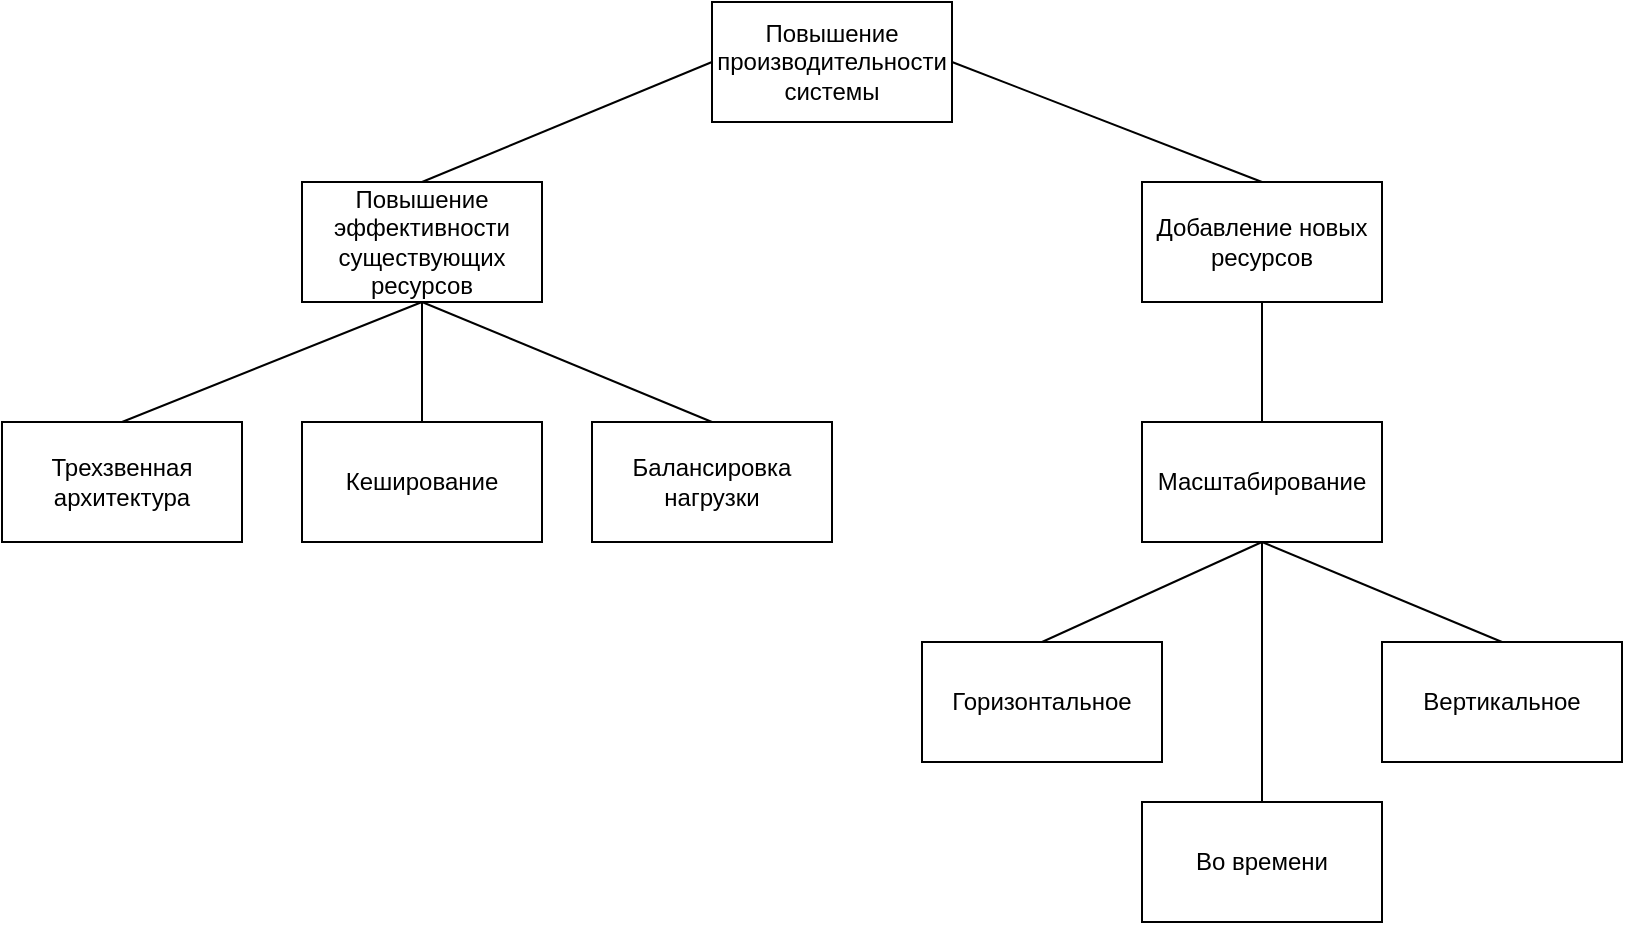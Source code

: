 <mxfile version="16.1.2" type="device" pages="7"><diagram id="30ZSaNVYOawfEBvSnBUx" name="classification"><mxGraphModel dx="1422" dy="912" grid="1" gridSize="10" guides="1" tooltips="1" connect="1" arrows="1" fold="1" page="1" pageScale="1" pageWidth="850" pageHeight="1100" math="0" shadow="0"><root><mxCell id="0"/><mxCell id="1" parent="0"/><mxCell id="QmZjwDpbj4AkSioI4LRN-1" value="Повышение производительности системы" style="rounded=0;whiteSpace=wrap;html=1;" vertex="1" parent="1"><mxGeometry x="365" y="130" width="120" height="60" as="geometry"/></mxCell><mxCell id="QmZjwDpbj4AkSioI4LRN-2" value="Повышение эффективности существующих ресурсов" style="rounded=0;whiteSpace=wrap;html=1;" vertex="1" parent="1"><mxGeometry x="160" y="220" width="120" height="60" as="geometry"/></mxCell><mxCell id="QmZjwDpbj4AkSioI4LRN-3" value="Добавление новых ресурсов" style="rounded=0;whiteSpace=wrap;html=1;" vertex="1" parent="1"><mxGeometry x="580" y="220" width="120" height="60" as="geometry"/></mxCell><mxCell id="QmZjwDpbj4AkSioI4LRN-4" value="Трехзвенная архитектура" style="rounded=0;whiteSpace=wrap;html=1;" vertex="1" parent="1"><mxGeometry x="10" y="340" width="120" height="60" as="geometry"/></mxCell><mxCell id="QmZjwDpbj4AkSioI4LRN-5" value="Кеширование" style="rounded=0;whiteSpace=wrap;html=1;" vertex="1" parent="1"><mxGeometry x="160" y="340" width="120" height="60" as="geometry"/></mxCell><mxCell id="QmZjwDpbj4AkSioI4LRN-6" value="Балансировка нагрузки" style="rounded=0;whiteSpace=wrap;html=1;" vertex="1" parent="1"><mxGeometry x="305" y="340" width="120" height="60" as="geometry"/></mxCell><mxCell id="QmZjwDpbj4AkSioI4LRN-7" value="" style="endArrow=none;html=1;rounded=0;entryX=0;entryY=0.5;entryDx=0;entryDy=0;exitX=0.5;exitY=0;exitDx=0;exitDy=0;" edge="1" parent="1" source="QmZjwDpbj4AkSioI4LRN-2" target="QmZjwDpbj4AkSioI4LRN-1"><mxGeometry width="50" height="50" relative="1" as="geometry"><mxPoint x="40" y="280" as="sourcePoint"/><mxPoint x="90" y="230" as="targetPoint"/></mxGeometry></mxCell><mxCell id="QmZjwDpbj4AkSioI4LRN-8" value="" style="endArrow=none;html=1;rounded=0;entryX=0.5;entryY=1;entryDx=0;entryDy=0;exitX=0.5;exitY=0;exitDx=0;exitDy=0;" edge="1" parent="1" source="QmZjwDpbj4AkSioI4LRN-4" target="QmZjwDpbj4AkSioI4LRN-2"><mxGeometry width="50" height="50" relative="1" as="geometry"><mxPoint x="210" y="230" as="sourcePoint"/><mxPoint x="375" y="170" as="targetPoint"/></mxGeometry></mxCell><mxCell id="QmZjwDpbj4AkSioI4LRN-9" value="" style="endArrow=none;html=1;rounded=0;exitX=0.5;exitY=0;exitDx=0;exitDy=0;entryX=0.5;entryY=1;entryDx=0;entryDy=0;" edge="1" parent="1" source="QmZjwDpbj4AkSioI4LRN-5" target="QmZjwDpbj4AkSioI4LRN-2"><mxGeometry width="50" height="50" relative="1" as="geometry"><mxPoint x="80" y="350" as="sourcePoint"/><mxPoint x="240" y="300" as="targetPoint"/></mxGeometry></mxCell><mxCell id="QmZjwDpbj4AkSioI4LRN-10" value="" style="endArrow=none;html=1;rounded=0;exitX=0.5;exitY=0;exitDx=0;exitDy=0;entryX=0.5;entryY=1;entryDx=0;entryDy=0;" edge="1" parent="1" source="QmZjwDpbj4AkSioI4LRN-6" target="QmZjwDpbj4AkSioI4LRN-2"><mxGeometry width="50" height="50" relative="1" as="geometry"><mxPoint x="230" y="350" as="sourcePoint"/><mxPoint x="210" y="290" as="targetPoint"/></mxGeometry></mxCell><mxCell id="QmZjwDpbj4AkSioI4LRN-11" value="Масштабирование" style="rounded=0;whiteSpace=wrap;html=1;" vertex="1" parent="1"><mxGeometry x="580" y="340" width="120" height="60" as="geometry"/></mxCell><mxCell id="QmZjwDpbj4AkSioI4LRN-12" value="Горизонтальное" style="rounded=0;whiteSpace=wrap;html=1;" vertex="1" parent="1"><mxGeometry x="470" y="450" width="120" height="60" as="geometry"/></mxCell><mxCell id="QmZjwDpbj4AkSioI4LRN-13" value="Вертикальное" style="rounded=0;whiteSpace=wrap;html=1;" vertex="1" parent="1"><mxGeometry x="700" y="450" width="120" height="60" as="geometry"/></mxCell><mxCell id="QmZjwDpbj4AkSioI4LRN-14" value="" style="endArrow=none;html=1;rounded=0;entryX=1;entryY=0.5;entryDx=0;entryDy=0;exitX=0.5;exitY=0;exitDx=0;exitDy=0;" edge="1" parent="1" source="QmZjwDpbj4AkSioI4LRN-3" target="QmZjwDpbj4AkSioI4LRN-1"><mxGeometry width="50" height="50" relative="1" as="geometry"><mxPoint x="470" y="320" as="sourcePoint"/><mxPoint x="520" y="270" as="targetPoint"/></mxGeometry></mxCell><mxCell id="QmZjwDpbj4AkSioI4LRN-15" value="" style="endArrow=none;html=1;rounded=0;entryX=0.5;entryY=1;entryDx=0;entryDy=0;exitX=0.5;exitY=0;exitDx=0;exitDy=0;" edge="1" parent="1" source="QmZjwDpbj4AkSioI4LRN-11" target="QmZjwDpbj4AkSioI4LRN-3"><mxGeometry width="50" height="50" relative="1" as="geometry"><mxPoint x="650" y="230" as="sourcePoint"/><mxPoint x="495" y="170" as="targetPoint"/></mxGeometry></mxCell><mxCell id="QmZjwDpbj4AkSioI4LRN-16" value="" style="endArrow=none;html=1;rounded=0;entryX=0.5;entryY=1;entryDx=0;entryDy=0;exitX=0.5;exitY=0;exitDx=0;exitDy=0;" edge="1" parent="1" source="QmZjwDpbj4AkSioI4LRN-12" target="QmZjwDpbj4AkSioI4LRN-11"><mxGeometry width="50" height="50" relative="1" as="geometry"><mxPoint x="650" y="350" as="sourcePoint"/><mxPoint x="650" y="290" as="targetPoint"/></mxGeometry></mxCell><mxCell id="QmZjwDpbj4AkSioI4LRN-17" value="" style="endArrow=none;html=1;rounded=0;entryX=0.5;entryY=1;entryDx=0;entryDy=0;exitX=0.5;exitY=0;exitDx=0;exitDy=0;" edge="1" parent="1" source="QmZjwDpbj4AkSioI4LRN-13" target="QmZjwDpbj4AkSioI4LRN-11"><mxGeometry width="50" height="50" relative="1" as="geometry"><mxPoint x="540" y="460" as="sourcePoint"/><mxPoint x="650" y="410" as="targetPoint"/></mxGeometry></mxCell><mxCell id="-uB8JEjFdFQk6hPfxke2-1" value="Во времени" style="rounded=0;whiteSpace=wrap;html=1;" vertex="1" parent="1"><mxGeometry x="580" y="530" width="120" height="60" as="geometry"/></mxCell><mxCell id="-uB8JEjFdFQk6hPfxke2-2" value="" style="endArrow=none;html=1;rounded=0;fontSize=13;entryX=0.5;entryY=1;entryDx=0;entryDy=0;exitX=0.5;exitY=0;exitDx=0;exitDy=0;" edge="1" parent="1" source="-uB8JEjFdFQk6hPfxke2-1" target="QmZjwDpbj4AkSioI4LRN-11"><mxGeometry width="50" height="50" relative="1" as="geometry"><mxPoint x="600" y="510" as="sourcePoint"/><mxPoint x="650" y="460" as="targetPoint"/></mxGeometry></mxCell></root></mxGraphModel></diagram><diagram id="MHEt5mUvhFMA-OvZ614k" name="3node(1)"><mxGraphModel dx="1422" dy="912" grid="1" gridSize="10" guides="1" tooltips="1" connect="1" arrows="1" fold="1" page="1" pageScale="1" pageWidth="850" pageHeight="1100" math="0" shadow="0"><root><mxCell id="f6GYhInQC1HmRFVER_dQ-0"/><mxCell id="f6GYhInQC1HmRFVER_dQ-1" parent="f6GYhInQC1HmRFVER_dQ-0"/><mxCell id="f6GYhInQC1HmRFVER_dQ-2" value="Клиент" style="whiteSpace=wrap;html=1;aspect=fixed;" vertex="1" parent="f6GYhInQC1HmRFVER_dQ-1"><mxGeometry x="140" y="156.25" width="82.5" height="82.5" as="geometry"/></mxCell><mxCell id="f6GYhInQC1HmRFVER_dQ-3" value="Сервер" style="whiteSpace=wrap;html=1;aspect=fixed;" vertex="1" parent="f6GYhInQC1HmRFVER_dQ-1"><mxGeometry x="330" y="155" width="85" height="85" as="geometry"/></mxCell><mxCell id="f6GYhInQC1HmRFVER_dQ-4" value="БД" style="shape=cylinder3;whiteSpace=wrap;html=1;boundedLbl=1;backgroundOutline=1;size=15;" vertex="1" parent="f6GYhInQC1HmRFVER_dQ-1"><mxGeometry x="520" y="150" width="70" height="90" as="geometry"/></mxCell><mxCell id="f6GYhInQC1HmRFVER_dQ-5" value="" style="endArrow=classic;html=1;rounded=0;exitX=1;exitY=0.25;exitDx=0;exitDy=0;entryX=0;entryY=0.25;entryDx=0;entryDy=0;" edge="1" parent="f6GYhInQC1HmRFVER_dQ-1" source="f6GYhInQC1HmRFVER_dQ-2" target="f6GYhInQC1HmRFVER_dQ-3"><mxGeometry width="50" height="50" relative="1" as="geometry"><mxPoint x="250" y="280" as="sourcePoint"/><mxPoint x="300" y="230" as="targetPoint"/></mxGeometry></mxCell><mxCell id="f6GYhInQC1HmRFVER_dQ-6" value="" style="endArrow=classic;html=1;rounded=0;exitX=1;exitY=0.25;exitDx=0;exitDy=0;entryX=0;entryY=0;entryDx=0;entryDy=27.5;entryPerimeter=0;" edge="1" parent="f6GYhInQC1HmRFVER_dQ-1" source="f6GYhInQC1HmRFVER_dQ-3" target="f6GYhInQC1HmRFVER_dQ-4"><mxGeometry width="50" height="50" relative="1" as="geometry"><mxPoint x="540" y="310" as="sourcePoint"/><mxPoint x="590" y="260" as="targetPoint"/></mxGeometry></mxCell><mxCell id="f6GYhInQC1HmRFVER_dQ-7" value="" style="endArrow=classic;html=1;rounded=0;exitX=-0.029;exitY=0.756;exitDx=0;exitDy=0;exitPerimeter=0;entryX=1;entryY=0.75;entryDx=0;entryDy=0;" edge="1" parent="f6GYhInQC1HmRFVER_dQ-1" source="f6GYhInQC1HmRFVER_dQ-4" target="f6GYhInQC1HmRFVER_dQ-3"><mxGeometry width="50" height="50" relative="1" as="geometry"><mxPoint x="380" y="350" as="sourcePoint"/><mxPoint x="430" y="300" as="targetPoint"/></mxGeometry></mxCell><mxCell id="f6GYhInQC1HmRFVER_dQ-8" value="" style="endArrow=classic;html=1;rounded=0;exitX=0;exitY=0.75;exitDx=0;exitDy=0;entryX=1;entryY=0.75;entryDx=0;entryDy=0;" edge="1" parent="f6GYhInQC1HmRFVER_dQ-1" source="f6GYhInQC1HmRFVER_dQ-3" target="f6GYhInQC1HmRFVER_dQ-2"><mxGeometry width="50" height="50" relative="1" as="geometry"><mxPoint x="320" y="330" as="sourcePoint"/><mxPoint x="300" y="300" as="targetPoint"/></mxGeometry></mxCell></root></mxGraphModel></diagram><diagram name="3node(2)" id="UBWAURZ12GaPsTk3fF7M"><mxGraphModel dx="1422" dy="912" grid="1" gridSize="10" guides="1" tooltips="1" connect="1" arrows="1" fold="1" page="1" pageScale="1" pageWidth="850" pageHeight="1100" math="0" shadow="0"><root><mxCell id="ko7k9ffGvxm701PG0XcV-0"/><mxCell id="ko7k9ffGvxm701PG0XcV-1" parent="ko7k9ffGvxm701PG0XcV-0"/><mxCell id="ko7k9ffGvxm701PG0XcV-4" value="БД" style="shape=cylinder3;whiteSpace=wrap;html=1;boundedLbl=1;backgroundOutline=1;size=15;" vertex="1" parent="ko7k9ffGvxm701PG0XcV-1"><mxGeometry x="680" y="152.5" width="70" height="90" as="geometry"/></mxCell><mxCell id="ko7k9ffGvxm701PG0XcV-5" value="" style="endArrow=classic;html=1;rounded=0;exitX=1;exitY=0.25;exitDx=0;exitDy=0;entryX=0;entryY=0.25;entryDx=0;entryDy=0;" edge="1" parent="ko7k9ffGvxm701PG0XcV-1" source="ko7k9ffGvxm701PG0XcV-10" target="ko7k9ffGvxm701PG0XcV-9"><mxGeometry width="50" height="50" relative="1" as="geometry"><mxPoint x="222.5" y="190.625" as="sourcePoint"/><mxPoint x="300" y="230" as="targetPoint"/></mxGeometry></mxCell><mxCell id="ko7k9ffGvxm701PG0XcV-6" value="" style="endArrow=classic;html=1;rounded=0;exitX=1;exitY=0.25;exitDx=0;exitDy=0;entryX=0;entryY=0;entryDx=0;entryDy=27.5;entryPerimeter=0;" edge="1" parent="ko7k9ffGvxm701PG0XcV-1" target="ko7k9ffGvxm701PG0XcV-4"><mxGeometry width="50" height="50" relative="1" as="geometry"><mxPoint x="575" y="181.25" as="sourcePoint"/><mxPoint x="750" y="258.75" as="targetPoint"/></mxGeometry></mxCell><mxCell id="ko7k9ffGvxm701PG0XcV-7" value="" style="endArrow=classic;html=1;rounded=0;exitX=0;exitY=0.761;exitDx=0;exitDy=0;exitPerimeter=0;entryX=1;entryY=0.75;entryDx=0;entryDy=0;" edge="1" parent="ko7k9ffGvxm701PG0XcV-1" source="ko7k9ffGvxm701PG0XcV-4" target="ko7k9ffGvxm701PG0XcV-14"><mxGeometry width="50" height="50" relative="1" as="geometry"><mxPoint x="540" y="348.75" as="sourcePoint"/><mxPoint x="575" y="218.75" as="targetPoint"/></mxGeometry></mxCell><mxCell id="ko7k9ffGvxm701PG0XcV-8" value="" style="endArrow=classic;html=1;rounded=0;entryX=1;entryY=0.75;entryDx=0;entryDy=0;exitX=0;exitY=0.75;exitDx=0;exitDy=0;" edge="1" parent="ko7k9ffGvxm701PG0XcV-1" source="ko7k9ffGvxm701PG0XcV-14" target="ko7k9ffGvxm701PG0XcV-9"><mxGeometry width="50" height="50" relative="1" as="geometry"><mxPoint x="500" y="218.75" as="sourcePoint"/><mxPoint x="222.5" y="231.875" as="targetPoint"/></mxGeometry></mxCell><mxCell id="ko7k9ffGvxm701PG0XcV-9" value="Фроненд" style="whiteSpace=wrap;html=1;aspect=fixed;" vertex="1" parent="ko7k9ffGvxm701PG0XcV-1"><mxGeometry x="310" y="157.5" width="80" height="80" as="geometry"/></mxCell><mxCell id="ko7k9ffGvxm701PG0XcV-10" value="Клиент" style="whiteSpace=wrap;html=1;aspect=fixed;" vertex="1" parent="ko7k9ffGvxm701PG0XcV-1"><mxGeometry x="140" y="158.75" width="80" height="80" as="geometry"/></mxCell><mxCell id="ko7k9ffGvxm701PG0XcV-11" value="" style="endArrow=classic;html=1;rounded=0;exitX=0;exitY=0.75;exitDx=0;exitDy=0;entryX=1;entryY=0.75;entryDx=0;entryDy=0;" edge="1" parent="ko7k9ffGvxm701PG0XcV-1" source="ko7k9ffGvxm701PG0XcV-9" target="ko7k9ffGvxm701PG0XcV-10"><mxGeometry width="50" height="50" relative="1" as="geometry"><mxPoint x="230" y="188.75" as="sourcePoint"/><mxPoint x="320" y="187.5" as="targetPoint"/></mxGeometry></mxCell><mxCell id="ko7k9ffGvxm701PG0XcV-13" value="" style="endArrow=classic;html=1;rounded=0;exitX=1;exitY=0.25;exitDx=0;exitDy=0;entryX=0;entryY=0.25;entryDx=0;entryDy=0;" edge="1" parent="ko7k9ffGvxm701PG0XcV-1" source="ko7k9ffGvxm701PG0XcV-9" target="ko7k9ffGvxm701PG0XcV-14"><mxGeometry width="50" height="50" relative="1" as="geometry"><mxPoint x="320" y="227.5" as="sourcePoint"/><mxPoint x="500" y="181.25" as="targetPoint"/></mxGeometry></mxCell><mxCell id="ko7k9ffGvxm701PG0XcV-14" value="Бекенд" style="whiteSpace=wrap;html=1;aspect=fixed;" vertex="1" parent="ko7k9ffGvxm701PG0XcV-1"><mxGeometry x="500" y="158.75" width="80" height="80" as="geometry"/></mxCell></root></mxGraphModel></diagram><diagram name="3node(3)" id="hHgTv-SwNx-pnAtJZpWS"><mxGraphModel dx="1422" dy="912" grid="1" gridSize="10" guides="1" tooltips="1" connect="1" arrows="1" fold="1" page="1" pageScale="1" pageWidth="850" pageHeight="1100" math="0" shadow="0"><root><mxCell id="Cq-p2CzxrcsYl9bU-_aI-0"/><mxCell id="Cq-p2CzxrcsYl9bU-_aI-1" parent="Cq-p2CzxrcsYl9bU-_aI-0"/><mxCell id="Cq-p2CzxrcsYl9bU-_aI-2" value="БД" style="shape=cylinder3;whiteSpace=wrap;html=1;boundedLbl=1;backgroundOutline=1;size=15;" vertex="1" parent="Cq-p2CzxrcsYl9bU-_aI-1"><mxGeometry x="680" y="152.5" width="70" height="90" as="geometry"/></mxCell><mxCell id="Cq-p2CzxrcsYl9bU-_aI-3" value="" style="endArrow=classic;html=1;rounded=0;exitX=1;exitY=0.25;exitDx=0;exitDy=0;entryX=0;entryY=0.25;entryDx=0;entryDy=0;" edge="1" parent="Cq-p2CzxrcsYl9bU-_aI-1" source="Cq-p2CzxrcsYl9bU-_aI-8" target="Cq-p2CzxrcsYl9bU-_aI-7"><mxGeometry width="50" height="50" relative="1" as="geometry"><mxPoint x="222.5" y="190.625" as="sourcePoint"/><mxPoint x="300" y="230" as="targetPoint"/></mxGeometry></mxCell><mxCell id="Cq-p2CzxrcsYl9bU-_aI-4" value="" style="endArrow=classic;html=1;rounded=0;exitX=1;exitY=0.25;exitDx=0;exitDy=0;entryX=0;entryY=0;entryDx=0;entryDy=27.5;entryPerimeter=0;" edge="1" parent="Cq-p2CzxrcsYl9bU-_aI-1" target="Cq-p2CzxrcsYl9bU-_aI-2"><mxGeometry width="50" height="50" relative="1" as="geometry"><mxPoint x="575" y="181.25" as="sourcePoint"/><mxPoint x="750" y="258.75" as="targetPoint"/></mxGeometry></mxCell><mxCell id="Cq-p2CzxrcsYl9bU-_aI-5" value="" style="endArrow=classic;html=1;rounded=0;exitX=0;exitY=0.761;exitDx=0;exitDy=0;exitPerimeter=0;entryX=1;entryY=0.75;entryDx=0;entryDy=0;" edge="1" parent="Cq-p2CzxrcsYl9bU-_aI-1" source="Cq-p2CzxrcsYl9bU-_aI-2" target="Cq-p2CzxrcsYl9bU-_aI-11"><mxGeometry width="50" height="50" relative="1" as="geometry"><mxPoint x="540" y="348.75" as="sourcePoint"/><mxPoint x="575" y="218.75" as="targetPoint"/></mxGeometry></mxCell><mxCell id="Cq-p2CzxrcsYl9bU-_aI-6" value="" style="endArrow=classic;html=1;rounded=0;entryX=1;entryY=0.75;entryDx=0;entryDy=0;exitX=0;exitY=0.75;exitDx=0;exitDy=0;" edge="1" parent="Cq-p2CzxrcsYl9bU-_aI-1" source="Cq-p2CzxrcsYl9bU-_aI-11" target="Cq-p2CzxrcsYl9bU-_aI-7"><mxGeometry width="50" height="50" relative="1" as="geometry"><mxPoint x="500" y="218.75" as="sourcePoint"/><mxPoint x="222.5" y="231.875" as="targetPoint"/></mxGeometry></mxCell><mxCell id="Cq-p2CzxrcsYl9bU-_aI-7" value="Фроненд" style="whiteSpace=wrap;html=1;aspect=fixed;" vertex="1" parent="Cq-p2CzxrcsYl9bU-_aI-1"><mxGeometry x="310" y="157.5" width="80" height="80" as="geometry"/></mxCell><mxCell id="Cq-p2CzxrcsYl9bU-_aI-8" value="Клиент" style="whiteSpace=wrap;html=1;aspect=fixed;" vertex="1" parent="Cq-p2CzxrcsYl9bU-_aI-1"><mxGeometry x="140" y="158.75" width="80" height="80" as="geometry"/></mxCell><mxCell id="Cq-p2CzxrcsYl9bU-_aI-9" value="" style="endArrow=classic;html=1;rounded=0;exitX=0;exitY=0.75;exitDx=0;exitDy=0;entryX=1;entryY=0.75;entryDx=0;entryDy=0;" edge="1" parent="Cq-p2CzxrcsYl9bU-_aI-1" source="Cq-p2CzxrcsYl9bU-_aI-7" target="Cq-p2CzxrcsYl9bU-_aI-8"><mxGeometry width="50" height="50" relative="1" as="geometry"><mxPoint x="230" y="188.75" as="sourcePoint"/><mxPoint x="320" y="187.5" as="targetPoint"/></mxGeometry></mxCell><mxCell id="Cq-p2CzxrcsYl9bU-_aI-10" value="" style="endArrow=classic;html=1;rounded=0;exitX=1;exitY=0.25;exitDx=0;exitDy=0;entryX=0;entryY=0.25;entryDx=0;entryDy=0;" edge="1" parent="Cq-p2CzxrcsYl9bU-_aI-1" source="Cq-p2CzxrcsYl9bU-_aI-7" target="Cq-p2CzxrcsYl9bU-_aI-11"><mxGeometry width="50" height="50" relative="1" as="geometry"><mxPoint x="320" y="227.5" as="sourcePoint"/><mxPoint x="500" y="181.25" as="targetPoint"/></mxGeometry></mxCell><mxCell id="Cq-p2CzxrcsYl9bU-_aI-11" value="Бекенд" style="whiteSpace=wrap;html=1;aspect=fixed;" vertex="1" parent="Cq-p2CzxrcsYl9bU-_aI-1"><mxGeometry x="500" y="158.75" width="80" height="80" as="geometry"/></mxCell><mxCell id="Cq-p2CzxrcsYl9bU-_aI-12" value="Бекенд" style="whiteSpace=wrap;html=1;aspect=fixed;" vertex="1" parent="Cq-p2CzxrcsYl9bU-_aI-1"><mxGeometry x="500" y="280" width="80" height="80" as="geometry"/></mxCell><mxCell id="Cq-p2CzxrcsYl9bU-_aI-13" value="Бекенд" style="whiteSpace=wrap;html=1;aspect=fixed;" vertex="1" parent="Cq-p2CzxrcsYl9bU-_aI-1"><mxGeometry x="500" y="40" width="80" height="80" as="geometry"/></mxCell><mxCell id="Cq-p2CzxrcsYl9bU-_aI-14" value="" style="endArrow=classic;html=1;rounded=0;entryX=0;entryY=0.25;entryDx=0;entryDy=0;exitX=1;exitY=0.25;exitDx=0;exitDy=0;" edge="1" parent="Cq-p2CzxrcsYl9bU-_aI-1" source="Cq-p2CzxrcsYl9bU-_aI-7" target="Cq-p2CzxrcsYl9bU-_aI-13"><mxGeometry width="50" height="50" relative="1" as="geometry"><mxPoint x="240" y="110" as="sourcePoint"/><mxPoint x="290" y="60" as="targetPoint"/></mxGeometry></mxCell><mxCell id="Cq-p2CzxrcsYl9bU-_aI-15" value="" style="endArrow=classic;html=1;rounded=0;exitX=0;exitY=0.75;exitDx=0;exitDy=0;entryX=1;entryY=0.75;entryDx=0;entryDy=0;" edge="1" parent="Cq-p2CzxrcsYl9bU-_aI-1" source="Cq-p2CzxrcsYl9bU-_aI-13" target="Cq-p2CzxrcsYl9bU-_aI-7"><mxGeometry width="50" height="50" relative="1" as="geometry"><mxPoint x="330" y="130" as="sourcePoint"/><mxPoint x="380" y="80" as="targetPoint"/></mxGeometry></mxCell><mxCell id="Cq-p2CzxrcsYl9bU-_aI-16" value="" style="endArrow=classic;html=1;rounded=0;exitX=0;exitY=0.75;exitDx=0;exitDy=0;entryX=1;entryY=0.75;entryDx=0;entryDy=0;" edge="1" parent="Cq-p2CzxrcsYl9bU-_aI-1" source="Cq-p2CzxrcsYl9bU-_aI-12" target="Cq-p2CzxrcsYl9bU-_aI-7"><mxGeometry width="50" height="50" relative="1" as="geometry"><mxPoint x="510" y="110" as="sourcePoint"/><mxPoint x="400" y="227.5" as="targetPoint"/></mxGeometry></mxCell><mxCell id="Cq-p2CzxrcsYl9bU-_aI-17" value="" style="endArrow=classic;html=1;rounded=0;exitX=1;exitY=0.25;exitDx=0;exitDy=0;entryX=0;entryY=0.25;entryDx=0;entryDy=0;" edge="1" parent="Cq-p2CzxrcsYl9bU-_aI-1" source="Cq-p2CzxrcsYl9bU-_aI-7" target="Cq-p2CzxrcsYl9bU-_aI-12"><mxGeometry width="50" height="50" relative="1" as="geometry"><mxPoint x="510" y="350" as="sourcePoint"/><mxPoint x="400" y="227.5" as="targetPoint"/></mxGeometry></mxCell><mxCell id="Cq-p2CzxrcsYl9bU-_aI-18" value="" style="endArrow=classic;html=1;rounded=0;exitX=1;exitY=0.25;exitDx=0;exitDy=0;entryX=0.145;entryY=1;entryDx=0;entryDy=-4.35;entryPerimeter=0;" edge="1" parent="Cq-p2CzxrcsYl9bU-_aI-1" source="Cq-p2CzxrcsYl9bU-_aI-12" target="Cq-p2CzxrcsYl9bU-_aI-2"><mxGeometry width="50" height="50" relative="1" as="geometry"><mxPoint x="690" y="390" as="sourcePoint"/><mxPoint x="740" y="340" as="targetPoint"/></mxGeometry></mxCell><mxCell id="Cq-p2CzxrcsYl9bU-_aI-19" value="" style="endArrow=classic;html=1;rounded=0;exitX=0.855;exitY=1;exitDx=0;exitDy=-4.35;entryX=1;entryY=0.75;entryDx=0;entryDy=0;exitPerimeter=0;" edge="1" parent="Cq-p2CzxrcsYl9bU-_aI-1" source="Cq-p2CzxrcsYl9bU-_aI-2" target="Cq-p2CzxrcsYl9bU-_aI-12"><mxGeometry width="50" height="50" relative="1" as="geometry"><mxPoint x="590" y="310" as="sourcePoint"/><mxPoint x="700.15" y="248.15" as="targetPoint"/></mxGeometry></mxCell><mxCell id="Cq-p2CzxrcsYl9bU-_aI-20" value="" style="endArrow=classic;html=1;rounded=0;exitX=1;exitY=0.75;exitDx=0;exitDy=0;entryX=0.145;entryY=0;entryDx=0;entryDy=4.35;entryPerimeter=0;" edge="1" parent="Cq-p2CzxrcsYl9bU-_aI-1" source="Cq-p2CzxrcsYl9bU-_aI-13" target="Cq-p2CzxrcsYl9bU-_aI-2"><mxGeometry width="50" height="50" relative="1" as="geometry"><mxPoint x="749.85" y="248.15" as="sourcePoint"/><mxPoint x="590" y="350" as="targetPoint"/></mxGeometry></mxCell><mxCell id="Cq-p2CzxrcsYl9bU-_aI-21" value="" style="endArrow=classic;html=1;rounded=0;exitX=0.855;exitY=0;exitDx=0;exitDy=4.35;entryX=1;entryY=0.25;entryDx=0;entryDy=0;exitPerimeter=0;" edge="1" parent="Cq-p2CzxrcsYl9bU-_aI-1" source="Cq-p2CzxrcsYl9bU-_aI-2" target="Cq-p2CzxrcsYl9bU-_aI-13"><mxGeometry width="50" height="50" relative="1" as="geometry"><mxPoint x="590" y="110" as="sourcePoint"/><mxPoint x="700.15" y="166.85" as="targetPoint"/></mxGeometry></mxCell></root></mxGraphModel></diagram><diagram id="GB28LW2tJ0_g-vHvT_Bh" name="3node(4)"><mxGraphModel dx="1422" dy="912" grid="1" gridSize="10" guides="1" tooltips="1" connect="1" arrows="1" fold="1" page="1" pageScale="1" pageWidth="850" pageHeight="1100" math="0" shadow="0"><root><mxCell id="V2PZ8LRysDSEIGEfGLEO-0"/><mxCell id="V2PZ8LRysDSEIGEfGLEO-1" parent="V2PZ8LRysDSEIGEfGLEO-0"/><mxCell id="YaDD2zD3YKJ6v2RwiPZf-0" value="Методы балансировки нагрузки" style="rounded=0;whiteSpace=wrap;html=1;" vertex="1" parent="V2PZ8LRysDSEIGEfGLEO-1"><mxGeometry x="375" y="130" width="120" height="60" as="geometry"/></mxCell><mxCell id="YaDD2zD3YKJ6v2RwiPZf-1" value="Динамические" style="rounded=0;whiteSpace=wrap;html=1;" vertex="1" parent="V2PZ8LRysDSEIGEfGLEO-1"><mxGeometry x="170" y="220" width="120" height="60" as="geometry"/></mxCell><mxCell id="YaDD2zD3YKJ6v2RwiPZf-3" value="Стратегия заявок" style="rounded=0;whiteSpace=wrap;html=1;" vertex="1" parent="V2PZ8LRysDSEIGEfGLEO-1"><mxGeometry x="20" y="340" width="120" height="60" as="geometry"/></mxCell><mxCell id="YaDD2zD3YKJ6v2RwiPZf-4" value="Стратегия отбора" style="rounded=0;whiteSpace=wrap;html=1;" vertex="1" parent="V2PZ8LRysDSEIGEfGLEO-1"><mxGeometry x="70" y="440" width="120" height="60" as="geometry"/></mxCell><mxCell id="YaDD2zD3YKJ6v2RwiPZf-5" value="Стратегия порога" style="rounded=0;whiteSpace=wrap;html=1;" vertex="1" parent="V2PZ8LRysDSEIGEfGLEO-1"><mxGeometry x="315" y="340" width="120" height="60" as="geometry"/></mxCell><mxCell id="YaDD2zD3YKJ6v2RwiPZf-6" value="" style="endArrow=none;html=1;rounded=0;entryX=0;entryY=0.5;entryDx=0;entryDy=0;exitX=0.5;exitY=0;exitDx=0;exitDy=0;" edge="1" parent="V2PZ8LRysDSEIGEfGLEO-1" source="YaDD2zD3YKJ6v2RwiPZf-1" target="YaDD2zD3YKJ6v2RwiPZf-0"><mxGeometry width="50" height="50" relative="1" as="geometry"><mxPoint x="50" y="280" as="sourcePoint"/><mxPoint x="100" y="230" as="targetPoint"/></mxGeometry></mxCell><mxCell id="YaDD2zD3YKJ6v2RwiPZf-7" value="" style="endArrow=none;html=1;rounded=0;entryX=0.5;entryY=1;entryDx=0;entryDy=0;exitX=0.5;exitY=0;exitDx=0;exitDy=0;" edge="1" parent="V2PZ8LRysDSEIGEfGLEO-1" source="YaDD2zD3YKJ6v2RwiPZf-3" target="YaDD2zD3YKJ6v2RwiPZf-1"><mxGeometry width="50" height="50" relative="1" as="geometry"><mxPoint x="220" y="230" as="sourcePoint"/><mxPoint x="385" y="170" as="targetPoint"/></mxGeometry></mxCell><mxCell id="YaDD2zD3YKJ6v2RwiPZf-8" value="" style="endArrow=none;html=1;rounded=0;exitX=0.5;exitY=0;exitDx=0;exitDy=0;entryX=0.5;entryY=1;entryDx=0;entryDy=0;" edge="1" parent="V2PZ8LRysDSEIGEfGLEO-1" source="YaDD2zD3YKJ6v2RwiPZf-4" target="YaDD2zD3YKJ6v2RwiPZf-1"><mxGeometry width="50" height="50" relative="1" as="geometry"><mxPoint x="90" y="350" as="sourcePoint"/><mxPoint x="250" y="300" as="targetPoint"/></mxGeometry></mxCell><mxCell id="YaDD2zD3YKJ6v2RwiPZf-9" value="" style="endArrow=none;html=1;rounded=0;exitX=0.5;exitY=0;exitDx=0;exitDy=0;entryX=0.5;entryY=1;entryDx=0;entryDy=0;" edge="1" parent="V2PZ8LRysDSEIGEfGLEO-1" source="YaDD2zD3YKJ6v2RwiPZf-5" target="YaDD2zD3YKJ6v2RwiPZf-1"><mxGeometry width="50" height="50" relative="1" as="geometry"><mxPoint x="240" y="350" as="sourcePoint"/><mxPoint x="220" y="290" as="targetPoint"/></mxGeometry></mxCell><mxCell id="YaDD2zD3YKJ6v2RwiPZf-10" value="Статические" style="rounded=0;whiteSpace=wrap;html=1;" vertex="1" parent="V2PZ8LRysDSEIGEfGLEO-1"><mxGeometry x="590" y="230" width="120" height="60" as="geometry"/></mxCell><mxCell id="YaDD2zD3YKJ6v2RwiPZf-11" value="Детерминированные" style="rounded=0;whiteSpace=wrap;html=1;" vertex="1" parent="V2PZ8LRysDSEIGEfGLEO-1"><mxGeometry x="480" y="340" width="120" height="60" as="geometry"/></mxCell><mxCell id="YaDD2zD3YKJ6v2RwiPZf-12" value="Вепроятностные" style="rounded=0;whiteSpace=wrap;html=1;" vertex="1" parent="V2PZ8LRysDSEIGEfGLEO-1"><mxGeometry x="710" y="340" width="120" height="60" as="geometry"/></mxCell><mxCell id="YaDD2zD3YKJ6v2RwiPZf-13" value="" style="endArrow=none;html=1;rounded=0;entryX=1;entryY=0.5;entryDx=0;entryDy=0;exitX=0.5;exitY=0;exitDx=0;exitDy=0;" edge="1" parent="V2PZ8LRysDSEIGEfGLEO-1" source="YaDD2zD3YKJ6v2RwiPZf-10" target="YaDD2zD3YKJ6v2RwiPZf-0"><mxGeometry width="50" height="50" relative="1" as="geometry"><mxPoint x="650" y="220" as="sourcePoint"/><mxPoint x="530" y="270" as="targetPoint"/></mxGeometry></mxCell><mxCell id="YaDD2zD3YKJ6v2RwiPZf-15" value="" style="endArrow=none;html=1;rounded=0;entryX=0.5;entryY=1;entryDx=0;entryDy=0;exitX=0.5;exitY=0;exitDx=0;exitDy=0;" edge="1" parent="V2PZ8LRysDSEIGEfGLEO-1" source="YaDD2zD3YKJ6v2RwiPZf-11" target="YaDD2zD3YKJ6v2RwiPZf-10"><mxGeometry width="50" height="50" relative="1" as="geometry"><mxPoint x="660" y="240" as="sourcePoint"/><mxPoint x="660" y="180" as="targetPoint"/></mxGeometry></mxCell><mxCell id="YaDD2zD3YKJ6v2RwiPZf-16" value="" style="endArrow=none;html=1;rounded=0;entryX=0.5;entryY=1;entryDx=0;entryDy=0;exitX=0.5;exitY=0;exitDx=0;exitDy=0;" edge="1" parent="V2PZ8LRysDSEIGEfGLEO-1" source="YaDD2zD3YKJ6v2RwiPZf-12" target="YaDD2zD3YKJ6v2RwiPZf-10"><mxGeometry width="50" height="50" relative="1" as="geometry"><mxPoint x="550" y="350" as="sourcePoint"/><mxPoint x="660" y="300" as="targetPoint"/></mxGeometry></mxCell><mxCell id="YaDD2zD3YKJ6v2RwiPZf-17" value="Жадная" style="rounded=0;whiteSpace=wrap;html=1;" vertex="1" parent="V2PZ8LRysDSEIGEfGLEO-1"><mxGeometry x="240" y="440" width="120" height="60" as="geometry"/></mxCell><mxCell id="YaDD2zD3YKJ6v2RwiPZf-18" value="" style="endArrow=none;html=1;rounded=0;entryX=0.5;entryY=1;entryDx=0;entryDy=0;exitX=0.5;exitY=0;exitDx=0;exitDy=0;" edge="1" parent="V2PZ8LRysDSEIGEfGLEO-1" source="YaDD2zD3YKJ6v2RwiPZf-17" target="YaDD2zD3YKJ6v2RwiPZf-1"><mxGeometry width="50" height="50" relative="1" as="geometry"><mxPoint x="220" y="440" as="sourcePoint"/><mxPoint x="270" y="390" as="targetPoint"/></mxGeometry></mxCell></root></mxGraphModel></diagram><diagram id="YT9o_AXnZUu3_XiFcrP8" name="caching1"><mxGraphModel dx="1422" dy="912" grid="1" gridSize="10" guides="1" tooltips="1" connect="1" arrows="1" fold="1" page="1" pageScale="1" pageWidth="850" pageHeight="1100" math="0" shadow="0"><root><mxCell id="ffqGV6ghs7KTueAKEk_J-0"/><mxCell id="ffqGV6ghs7KTueAKEk_J-1" parent="ffqGV6ghs7KTueAKEk_J-0"/><mxCell id="ffqGV6ghs7KTueAKEk_J-2" value="Программа запращивает данные" style="rounded=0;whiteSpace=wrap;html=1;" vertex="1" parent="ffqGV6ghs7KTueAKEk_J-1"><mxGeometry x="365" y="180" width="120" height="60" as="geometry"/></mxCell><mxCell id="ffqGV6ghs7KTueAKEk_J-3" value="Запрос элемента кеш" style="rounded=0;whiteSpace=wrap;html=1;" vertex="1" parent="ffqGV6ghs7KTueAKEk_J-1"><mxGeometry x="365" y="270" width="120" height="60" as="geometry"/></mxCell><mxCell id="ffqGV6ghs7KTueAKEk_J-4" value="Есть значение в &lt;br&gt;кеше?" style="rhombus;whiteSpace=wrap;html=1;" vertex="1" parent="ffqGV6ghs7KTueAKEk_J-1"><mxGeometry x="350" y="380" width="150" height="80" as="geometry"/></mxCell><mxCell id="ffqGV6ghs7KTueAKEk_J-5" value="" style="endArrow=none;html=1;rounded=0;entryX=0.5;entryY=1;entryDx=0;entryDy=0;exitX=0.5;exitY=0;exitDx=0;exitDy=0;" edge="1" parent="ffqGV6ghs7KTueAKEk_J-1" source="ffqGV6ghs7KTueAKEk_J-3" target="ffqGV6ghs7KTueAKEk_J-2"><mxGeometry width="50" height="50" relative="1" as="geometry"><mxPoint x="190" y="310" as="sourcePoint"/><mxPoint x="240" y="260" as="targetPoint"/></mxGeometry></mxCell><mxCell id="ffqGV6ghs7KTueAKEk_J-6" value="" style="endArrow=none;html=1;rounded=0;entryX=0.5;entryY=1;entryDx=0;entryDy=0;" edge="1" parent="ffqGV6ghs7KTueAKEk_J-1" source="ffqGV6ghs7KTueAKEk_J-4" target="ffqGV6ghs7KTueAKEk_J-3"><mxGeometry width="50" height="50" relative="1" as="geometry"><mxPoint x="220" y="420" as="sourcePoint"/><mxPoint x="270" y="370" as="targetPoint"/></mxGeometry></mxCell><mxCell id="ffqGV6ghs7KTueAKEk_J-7" value="Вычисление значения" style="rounded=0;whiteSpace=wrap;html=1;" vertex="1" parent="ffqGV6ghs7KTueAKEk_J-1"><mxGeometry x="365" y="500" width="120" height="60" as="geometry"/></mxCell><mxCell id="ffqGV6ghs7KTueAKEk_J-8" value="Запись полученного значения в кеш" style="rounded=0;whiteSpace=wrap;html=1;" vertex="1" parent="ffqGV6ghs7KTueAKEk_J-1"><mxGeometry x="365" y="610" width="120" height="60" as="geometry"/></mxCell><mxCell id="ffqGV6ghs7KTueAKEk_J-9" value="" style="endArrow=none;html=1;rounded=0;entryX=0.5;entryY=1;entryDx=0;entryDy=0;exitX=0.5;exitY=0;exitDx=0;exitDy=0;" edge="1" parent="ffqGV6ghs7KTueAKEk_J-1" source="ffqGV6ghs7KTueAKEk_J-7" target="ffqGV6ghs7KTueAKEk_J-4"><mxGeometry width="50" height="50" relative="1" as="geometry"><mxPoint x="250" y="510" as="sourcePoint"/><mxPoint x="300" y="460" as="targetPoint"/></mxGeometry></mxCell><mxCell id="ffqGV6ghs7KTueAKEk_J-10" value="" style="endArrow=none;html=1;rounded=0;entryX=0.5;entryY=1;entryDx=0;entryDy=0;" edge="1" parent="ffqGV6ghs7KTueAKEk_J-1" source="ffqGV6ghs7KTueAKEk_J-8" target="ffqGV6ghs7KTueAKEk_J-7"><mxGeometry width="50" height="50" relative="1" as="geometry"><mxPoint x="290" y="610" as="sourcePoint"/><mxPoint x="340" y="560" as="targetPoint"/></mxGeometry></mxCell><mxCell id="ffqGV6ghs7KTueAKEk_J-11" value="Возврат значения из кеша" style="rounded=0;whiteSpace=wrap;html=1;" vertex="1" parent="ffqGV6ghs7KTueAKEk_J-1"><mxGeometry x="305" y="740" width="120" height="60" as="geometry"/></mxCell><mxCell id="pEVX84exO-TRgGpd-B-E-0" value="" style="endArrow=none;html=1;rounded=0;fontSize=13;entryX=0;entryY=0.5;entryDx=0;entryDy=0;edgeStyle=orthogonalEdgeStyle;" edge="1" parent="ffqGV6ghs7KTueAKEk_J-1" target="ffqGV6ghs7KTueAKEk_J-4"><mxGeometry width="50" height="50" relative="1" as="geometry"><mxPoint x="290" y="690" as="sourcePoint"/><mxPoint x="310" y="470" as="targetPoint"/><Array as="points"><mxPoint x="290" y="420"/></Array></mxGeometry></mxCell><mxCell id="pEVX84exO-TRgGpd-B-E-1" value="" style="endArrow=none;html=1;rounded=0;fontSize=13;entryX=0.5;entryY=1;entryDx=0;entryDy=0;edgeStyle=orthogonalEdgeStyle;" edge="1" parent="ffqGV6ghs7KTueAKEk_J-1" target="ffqGV6ghs7KTueAKEk_J-8"><mxGeometry width="50" height="50" relative="1" as="geometry"><mxPoint x="290" y="690" as="sourcePoint"/><mxPoint x="470" y="710" as="targetPoint"/></mxGeometry></mxCell><mxCell id="pEVX84exO-TRgGpd-B-E-2" value="" style="endArrow=none;html=1;rounded=0;fontSize=13;entryX=0.5;entryY=0;entryDx=0;entryDy=0;" edge="1" parent="ffqGV6ghs7KTueAKEk_J-1" target="ffqGV6ghs7KTueAKEk_J-11"><mxGeometry width="50" height="50" relative="1" as="geometry"><mxPoint x="365" y="690" as="sourcePoint"/><mxPoint x="510" y="760" as="targetPoint"/></mxGeometry></mxCell><mxCell id="vaNe-HllytZcWzhe0H2p-0" value="Да" style="text;html=1;align=center;verticalAlign=middle;resizable=0;points=[];autosize=1;strokeColor=none;fillColor=none;fontSize=13;" vertex="1" parent="ffqGV6ghs7KTueAKEk_J-1"><mxGeometry x="305" y="400" width="30" height="20" as="geometry"/></mxCell></root></mxGraphModel></diagram><diagram name="caching2" id="9s-OaN0fnUI5wziDlyUA"><mxGraphModel dx="544" dy="1073" grid="1" gridSize="10" guides="1" tooltips="1" connect="1" arrows="1" fold="1" page="1" pageScale="1" pageWidth="850" pageHeight="1100" math="0" shadow="0"><root><mxCell id="QujiZObMkoj2iQ98DPNx-0"/><mxCell id="QujiZObMkoj2iQ98DPNx-1" parent="QujiZObMkoj2iQ98DPNx-0"/><mxCell id="QujiZObMkoj2iQ98DPNx-2" value="Программа запращивает данные" style="rounded=0;whiteSpace=wrap;html=1;" vertex="1" parent="QujiZObMkoj2iQ98DPNx-1"><mxGeometry x="365" y="180" width="120" height="60" as="geometry"/></mxCell><mxCell id="QujiZObMkoj2iQ98DPNx-3" value="Запрос элемента кеш" style="rounded=0;whiteSpace=wrap;html=1;" vertex="1" parent="QujiZObMkoj2iQ98DPNx-1"><mxGeometry x="365" y="270" width="120" height="60" as="geometry"/></mxCell><mxCell id="QujiZObMkoj2iQ98DPNx-4" value="Есть значение в &lt;br&gt;кеше?" style="rhombus;whiteSpace=wrap;html=1;" vertex="1" parent="QujiZObMkoj2iQ98DPNx-1"><mxGeometry x="350" y="380" width="150" height="80" as="geometry"/></mxCell><mxCell id="QujiZObMkoj2iQ98DPNx-5" value="" style="endArrow=none;html=1;rounded=0;entryX=0.5;entryY=1;entryDx=0;entryDy=0;exitX=0.5;exitY=0;exitDx=0;exitDy=0;" edge="1" parent="QujiZObMkoj2iQ98DPNx-1" source="QujiZObMkoj2iQ98DPNx-3" target="QujiZObMkoj2iQ98DPNx-2"><mxGeometry width="50" height="50" relative="1" as="geometry"><mxPoint x="190" y="310" as="sourcePoint"/><mxPoint x="240" y="260" as="targetPoint"/></mxGeometry></mxCell><mxCell id="QujiZObMkoj2iQ98DPNx-6" value="" style="endArrow=none;html=1;rounded=0;entryX=0.5;entryY=1;entryDx=0;entryDy=0;" edge="1" parent="QujiZObMkoj2iQ98DPNx-1" source="QujiZObMkoj2iQ98DPNx-4" target="QujiZObMkoj2iQ98DPNx-3"><mxGeometry width="50" height="50" relative="1" as="geometry"><mxPoint x="220" y="420" as="sourcePoint"/><mxPoint x="270" y="370" as="targetPoint"/></mxGeometry></mxCell><mxCell id="QujiZObMkoj2iQ98DPNx-7" value="Вычисление значения" style="rounded=0;whiteSpace=wrap;html=1;" vertex="1" parent="QujiZObMkoj2iQ98DPNx-1"><mxGeometry x="390" y="600" width="120" height="60" as="geometry"/></mxCell><mxCell id="QujiZObMkoj2iQ98DPNx-8" value="Запись полученного значения в кеш" style="rounded=0;whiteSpace=wrap;html=1;" vertex="1" parent="QujiZObMkoj2iQ98DPNx-1"><mxGeometry x="390" y="680" width="120" height="60" as="geometry"/></mxCell><mxCell id="QujiZObMkoj2iQ98DPNx-10" value="" style="endArrow=none;html=1;rounded=0;entryX=0.5;entryY=1;entryDx=0;entryDy=0;" edge="1" parent="QujiZObMkoj2iQ98DPNx-1" source="QujiZObMkoj2iQ98DPNx-8" target="QujiZObMkoj2iQ98DPNx-7"><mxGeometry width="50" height="50" relative="1" as="geometry"><mxPoint x="315" y="710" as="sourcePoint"/><mxPoint x="365" y="660" as="targetPoint"/></mxGeometry></mxCell><mxCell id="QujiZObMkoj2iQ98DPNx-11" value="Возврат значения из кеша" style="rounded=0;whiteSpace=wrap;html=1;" vertex="1" parent="QujiZObMkoj2iQ98DPNx-1"><mxGeometry x="220" y="880" width="120" height="60" as="geometry"/></mxCell><mxCell id="QujiZObMkoj2iQ98DPNx-15" value="Установлен ли флаг?" style="rhombus;whiteSpace=wrap;html=1;" vertex="1" parent="QujiZObMkoj2iQ98DPNx-1"><mxGeometry x="510" y="460" width="150" height="80" as="geometry"/></mxCell><mxCell id="QujiZObMkoj2iQ98DPNx-16" value="" style="endArrow=none;html=1;rounded=0;fontSize=13;exitX=1;exitY=0.5;exitDx=0;exitDy=0;entryX=0.5;entryY=0;entryDx=0;entryDy=0;edgeStyle=orthogonalEdgeStyle;" edge="1" parent="QujiZObMkoj2iQ98DPNx-1" source="QujiZObMkoj2iQ98DPNx-4" target="QujiZObMkoj2iQ98DPNx-15"><mxGeometry width="50" height="50" relative="1" as="geometry"><mxPoint x="570" y="440" as="sourcePoint"/><mxPoint x="620" y="390" as="targetPoint"/></mxGeometry></mxCell><mxCell id="QujiZObMkoj2iQ98DPNx-17" value="" style="endArrow=none;html=1;rounded=0;fontSize=13;entryX=0;entryY=0.5;entryDx=0;entryDy=0;exitX=0.5;exitY=0;exitDx=0;exitDy=0;edgeStyle=orthogonalEdgeStyle;" edge="1" parent="QujiZObMkoj2iQ98DPNx-1" source="QujiZObMkoj2iQ98DPNx-18" target="QujiZObMkoj2iQ98DPNx-15"><mxGeometry width="50" height="50" relative="1" as="geometry"><mxPoint x="350" y="560" as="sourcePoint"/><mxPoint x="400" y="510" as="targetPoint"/></mxGeometry></mxCell><mxCell id="QujiZObMkoj2iQ98DPNx-18" value="Установка флага" style="rounded=0;whiteSpace=wrap;html=1;fontSize=13;" vertex="1" parent="QujiZObMkoj2iQ98DPNx-1"><mxGeometry x="390" y="520" width="120" height="60" as="geometry"/></mxCell><mxCell id="QujiZObMkoj2iQ98DPNx-19" value="" style="endArrow=none;html=1;rounded=0;fontSize=13;entryX=0.5;entryY=1;entryDx=0;entryDy=0;exitX=0.5;exitY=0;exitDx=0;exitDy=0;" edge="1" parent="QujiZObMkoj2iQ98DPNx-1" source="QujiZObMkoj2iQ98DPNx-7" target="QujiZObMkoj2iQ98DPNx-18"><mxGeometry width="50" height="50" relative="1" as="geometry"><mxPoint x="320" y="650" as="sourcePoint"/><mxPoint x="370" y="600" as="targetPoint"/></mxGeometry></mxCell><mxCell id="QujiZObMkoj2iQ98DPNx-20" value="Таймаут наступил?" style="rhombus;whiteSpace=wrap;html=1;" vertex="1" parent="QujiZObMkoj2iQ98DPNx-1"><mxGeometry x="620" y="550" width="150" height="80" as="geometry"/></mxCell><mxCell id="QujiZObMkoj2iQ98DPNx-21" value="Сброс флага" style="rounded=0;whiteSpace=wrap;html=1;fontSize=13;" vertex="1" parent="QujiZObMkoj2iQ98DPNx-1"><mxGeometry x="525" y="640" width="120" height="60" as="geometry"/></mxCell><mxCell id="QujiZObMkoj2iQ98DPNx-22" value="" style="endArrow=none;html=1;rounded=0;fontSize=13;exitX=1;exitY=0.5;exitDx=0;exitDy=0;entryX=0.5;entryY=0;entryDx=0;entryDy=0;edgeStyle=orthogonalEdgeStyle;" edge="1" parent="QujiZObMkoj2iQ98DPNx-1" source="QujiZObMkoj2iQ98DPNx-15" target="QujiZObMkoj2iQ98DPNx-20"><mxGeometry width="50" height="50" relative="1" as="geometry"><mxPoint x="690" y="510" as="sourcePoint"/><mxPoint x="740" y="460" as="targetPoint"/></mxGeometry></mxCell><mxCell id="QujiZObMkoj2iQ98DPNx-23" value="Да" style="edgeLabel;html=1;align=center;verticalAlign=middle;resizable=0;points=[];fontSize=13;" vertex="1" connectable="0" parent="QujiZObMkoj2iQ98DPNx-22"><mxGeometry x="-0.341" y="-1" relative="1" as="geometry"><mxPoint as="offset"/></mxGeometry></mxCell><mxCell id="QujiZObMkoj2iQ98DPNx-24" value="" style="endArrow=none;html=1;rounded=0;fontSize=13;entryX=0;entryY=0.5;entryDx=0;entryDy=0;exitX=0.5;exitY=0;exitDx=0;exitDy=0;edgeStyle=orthogonalEdgeStyle;" edge="1" parent="QujiZObMkoj2iQ98DPNx-1" source="QujiZObMkoj2iQ98DPNx-21" target="QujiZObMkoj2iQ98DPNx-20"><mxGeometry width="50" height="50" relative="1" as="geometry"><mxPoint x="530" y="630" as="sourcePoint"/><mxPoint x="580" y="580" as="targetPoint"/></mxGeometry></mxCell><mxCell id="QujiZObMkoj2iQ98DPNx-25" value="Да" style="edgeLabel;html=1;align=center;verticalAlign=middle;resizable=0;points=[];fontSize=13;" vertex="1" connectable="0" parent="QujiZObMkoj2iQ98DPNx-24"><mxGeometry x="0.341" y="2" relative="1" as="geometry"><mxPoint as="offset"/></mxGeometry></mxCell><mxCell id="QujiZObMkoj2iQ98DPNx-26" value="" style="endArrow=none;html=1;rounded=0;fontSize=13;entryX=0.5;entryY=1;entryDx=0;entryDy=0;edgeStyle=orthogonalEdgeStyle;" edge="1" parent="QujiZObMkoj2iQ98DPNx-1" target="QujiZObMkoj2iQ98DPNx-21"><mxGeometry width="50" height="50" relative="1" as="geometry"><mxPoint x="770" y="760" as="sourcePoint"/><mxPoint x="560" y="770" as="targetPoint"/><Array as="points"><mxPoint x="770" y="760"/><mxPoint x="585" y="760"/></Array></mxGeometry></mxCell><mxCell id="QujiZObMkoj2iQ98DPNx-27" value="" style="endArrow=none;html=1;rounded=0;fontSize=13;entryX=1;entryY=0.5;entryDx=0;entryDy=0;" edge="1" parent="QujiZObMkoj2iQ98DPNx-1" target="QujiZObMkoj2iQ98DPNx-20"><mxGeometry width="50" height="50" relative="1" as="geometry"><mxPoint x="770" y="760" as="sourcePoint"/><mxPoint x="810" y="700" as="targetPoint"/></mxGeometry></mxCell><mxCell id="QujiZObMkoj2iQ98DPNx-29" value="" style="endArrow=classic;html=1;rounded=0;fontSize=13;edgeStyle=elbowEdgeStyle;" edge="1" parent="QujiZObMkoj2iQ98DPNx-1"><mxGeometry width="50" height="50" relative="1" as="geometry"><mxPoint x="810" y="880" as="sourcePoint"/><mxPoint x="430" y="360" as="targetPoint"/><Array as="points"><mxPoint x="810" y="590"/></Array></mxGeometry></mxCell><mxCell id="QujiZObMkoj2iQ98DPNx-31" value="" style="endArrow=none;html=1;rounded=0;fontSize=13;entryX=0;entryY=0.5;entryDx=0;entryDy=0;edgeStyle=orthogonalEdgeStyle;exitX=0.5;exitY=0;exitDx=0;exitDy=0;" edge="1" parent="QujiZObMkoj2iQ98DPNx-1" source="QujiZObMkoj2iQ98DPNx-11" target="QujiZObMkoj2iQ98DPNx-4"><mxGeometry width="50" height="50" relative="1" as="geometry"><mxPoint x="280" y="760" as="sourcePoint"/><mxPoint x="570" y="540" as="targetPoint"/><Array as="points"><mxPoint x="280" y="420"/></Array></mxGeometry></mxCell><mxCell id="QujiZObMkoj2iQ98DPNx-33" value="Да" style="text;html=1;align=center;verticalAlign=middle;resizable=0;points=[];autosize=1;strokeColor=none;fillColor=none;fontSize=13;" vertex="1" parent="QujiZObMkoj2iQ98DPNx-1"><mxGeometry x="295" y="400" width="30" height="20" as="geometry"/></mxCell><mxCell id="QujiZObMkoj2iQ98DPNx-34" value="" style="endArrow=none;html=1;rounded=0;fontSize=13;entryX=0.5;entryY=1;entryDx=0;entryDy=0;edgeStyle=orthogonalEdgeStyle;" edge="1" parent="QujiZObMkoj2iQ98DPNx-1" target="QujiZObMkoj2iQ98DPNx-8"><mxGeometry width="50" height="50" relative="1" as="geometry"><mxPoint x="680" y="810" as="sourcePoint"/><mxPoint x="570" y="860" as="targetPoint"/></mxGeometry></mxCell><mxCell id="QujiZObMkoj2iQ98DPNx-35" value="" style="endArrow=none;html=1;rounded=0;fontSize=13;" edge="1" parent="QujiZObMkoj2iQ98DPNx-1"><mxGeometry width="50" height="50" relative="1" as="geometry"><mxPoint x="680" y="810" as="sourcePoint"/><mxPoint x="680" y="760" as="targetPoint"/></mxGeometry></mxCell><mxCell id="QujiZObMkoj2iQ98DPNx-36" value="" style="endArrow=none;html=1;rounded=0;fontSize=13;edgeStyle=orthogonalEdgeStyle;" edge="1" parent="QujiZObMkoj2iQ98DPNx-1"><mxGeometry width="50" height="50" relative="1" as="geometry"><mxPoint x="560" y="810" as="sourcePoint"/><mxPoint x="810" y="880" as="targetPoint"/><Array as="points"><mxPoint x="560" y="880"/></Array></mxGeometry></mxCell></root></mxGraphModel></diagram></mxfile>